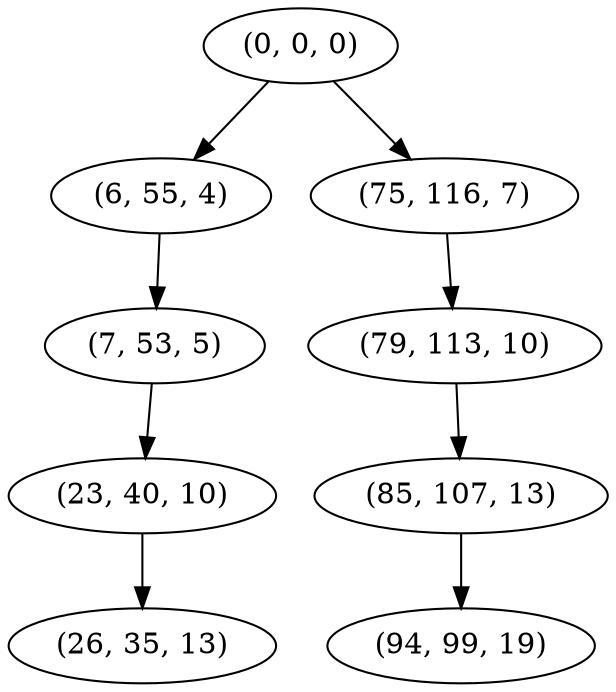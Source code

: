 digraph tree {
    "(0, 0, 0)";
    "(6, 55, 4)";
    "(7, 53, 5)";
    "(23, 40, 10)";
    "(26, 35, 13)";
    "(75, 116, 7)";
    "(79, 113, 10)";
    "(85, 107, 13)";
    "(94, 99, 19)";
    "(0, 0, 0)" -> "(6, 55, 4)";
    "(0, 0, 0)" -> "(75, 116, 7)";
    "(6, 55, 4)" -> "(7, 53, 5)";
    "(7, 53, 5)" -> "(23, 40, 10)";
    "(23, 40, 10)" -> "(26, 35, 13)";
    "(75, 116, 7)" -> "(79, 113, 10)";
    "(79, 113, 10)" -> "(85, 107, 13)";
    "(85, 107, 13)" -> "(94, 99, 19)";
}
